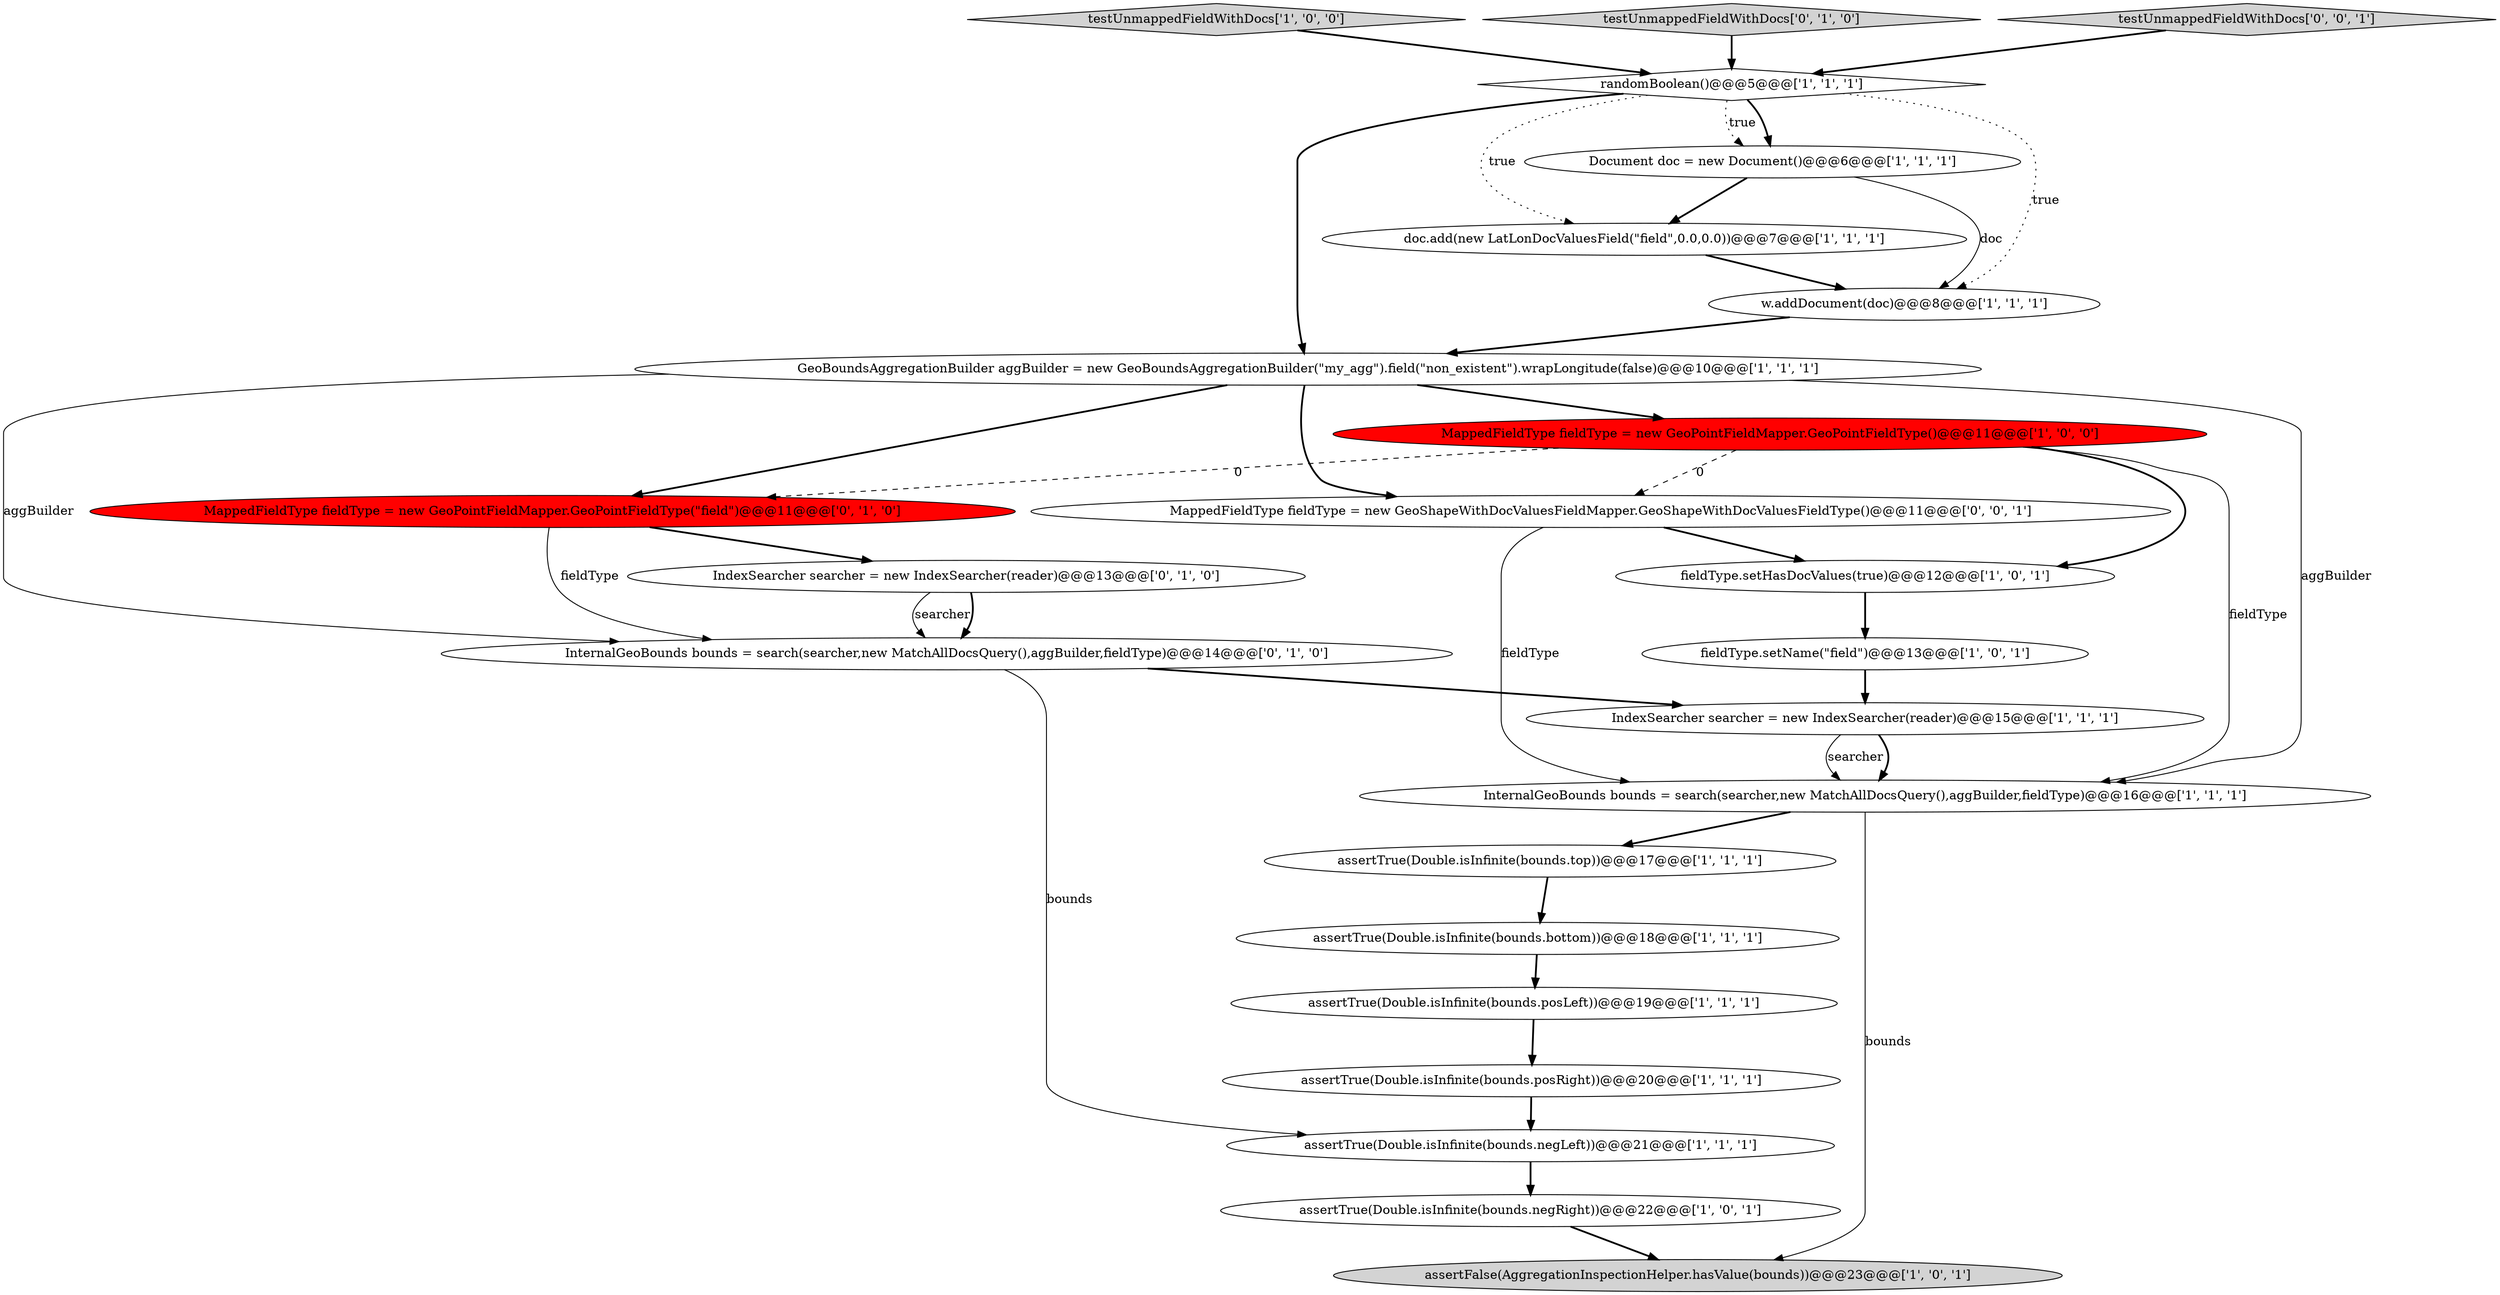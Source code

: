 digraph {
19 [style = filled, label = "InternalGeoBounds bounds = search(searcher,new MatchAllDocsQuery(),aggBuilder,fieldType)@@@14@@@['0', '1', '0']", fillcolor = white, shape = ellipse image = "AAA0AAABBB2BBB"];
18 [style = filled, label = "MappedFieldType fieldType = new GeoPointFieldMapper.GeoPointFieldType(\"field\")@@@11@@@['0', '1', '0']", fillcolor = red, shape = ellipse image = "AAA1AAABBB2BBB"];
11 [style = filled, label = "IndexSearcher searcher = new IndexSearcher(reader)@@@15@@@['1', '1', '1']", fillcolor = white, shape = ellipse image = "AAA0AAABBB1BBB"];
10 [style = filled, label = "testUnmappedFieldWithDocs['1', '0', '0']", fillcolor = lightgray, shape = diamond image = "AAA0AAABBB1BBB"];
23 [style = filled, label = "MappedFieldType fieldType = new GeoShapeWithDocValuesFieldMapper.GeoShapeWithDocValuesFieldType()@@@11@@@['0', '0', '1']", fillcolor = white, shape = ellipse image = "AAA0AAABBB3BBB"];
15 [style = filled, label = "GeoBoundsAggregationBuilder aggBuilder = new GeoBoundsAggregationBuilder(\"my_agg\").field(\"non_existent\").wrapLongitude(false)@@@10@@@['1', '1', '1']", fillcolor = white, shape = ellipse image = "AAA0AAABBB1BBB"];
14 [style = filled, label = "assertTrue(Double.isInfinite(bounds.top))@@@17@@@['1', '1', '1']", fillcolor = white, shape = ellipse image = "AAA0AAABBB1BBB"];
3 [style = filled, label = "assertTrue(Double.isInfinite(bounds.negLeft))@@@21@@@['1', '1', '1']", fillcolor = white, shape = ellipse image = "AAA0AAABBB1BBB"];
2 [style = filled, label = "randomBoolean()@@@5@@@['1', '1', '1']", fillcolor = white, shape = diamond image = "AAA0AAABBB1BBB"];
21 [style = filled, label = "testUnmappedFieldWithDocs['0', '1', '0']", fillcolor = lightgray, shape = diamond image = "AAA0AAABBB2BBB"];
17 [style = filled, label = "assertTrue(Double.isInfinite(bounds.bottom))@@@18@@@['1', '1', '1']", fillcolor = white, shape = ellipse image = "AAA0AAABBB1BBB"];
5 [style = filled, label = "fieldType.setHasDocValues(true)@@@12@@@['1', '0', '1']", fillcolor = white, shape = ellipse image = "AAA0AAABBB1BBB"];
6 [style = filled, label = "fieldType.setName(\"field\")@@@13@@@['1', '0', '1']", fillcolor = white, shape = ellipse image = "AAA0AAABBB1BBB"];
7 [style = filled, label = "doc.add(new LatLonDocValuesField(\"field\",0.0,0.0))@@@7@@@['1', '1', '1']", fillcolor = white, shape = ellipse image = "AAA0AAABBB1BBB"];
4 [style = filled, label = "Document doc = new Document()@@@6@@@['1', '1', '1']", fillcolor = white, shape = ellipse image = "AAA0AAABBB1BBB"];
8 [style = filled, label = "assertFalse(AggregationInspectionHelper.hasValue(bounds))@@@23@@@['1', '0', '1']", fillcolor = lightgray, shape = ellipse image = "AAA0AAABBB1BBB"];
0 [style = filled, label = "MappedFieldType fieldType = new GeoPointFieldMapper.GeoPointFieldType()@@@11@@@['1', '0', '0']", fillcolor = red, shape = ellipse image = "AAA1AAABBB1BBB"];
22 [style = filled, label = "testUnmappedFieldWithDocs['0', '0', '1']", fillcolor = lightgray, shape = diamond image = "AAA0AAABBB3BBB"];
20 [style = filled, label = "IndexSearcher searcher = new IndexSearcher(reader)@@@13@@@['0', '1', '0']", fillcolor = white, shape = ellipse image = "AAA0AAABBB2BBB"];
12 [style = filled, label = "assertTrue(Double.isInfinite(bounds.posLeft))@@@19@@@['1', '1', '1']", fillcolor = white, shape = ellipse image = "AAA0AAABBB1BBB"];
13 [style = filled, label = "InternalGeoBounds bounds = search(searcher,new MatchAllDocsQuery(),aggBuilder,fieldType)@@@16@@@['1', '1', '1']", fillcolor = white, shape = ellipse image = "AAA0AAABBB1BBB"];
1 [style = filled, label = "assertTrue(Double.isInfinite(bounds.negRight))@@@22@@@['1', '0', '1']", fillcolor = white, shape = ellipse image = "AAA0AAABBB1BBB"];
16 [style = filled, label = "w.addDocument(doc)@@@8@@@['1', '1', '1']", fillcolor = white, shape = ellipse image = "AAA0AAABBB1BBB"];
9 [style = filled, label = "assertTrue(Double.isInfinite(bounds.posRight))@@@20@@@['1', '1', '1']", fillcolor = white, shape = ellipse image = "AAA0AAABBB1BBB"];
16->15 [style = bold, label=""];
15->23 [style = bold, label=""];
1->8 [style = bold, label=""];
22->2 [style = bold, label=""];
23->5 [style = bold, label=""];
3->1 [style = bold, label=""];
18->19 [style = solid, label="fieldType"];
0->23 [style = dashed, label="0"];
14->17 [style = bold, label=""];
19->11 [style = bold, label=""];
15->19 [style = solid, label="aggBuilder"];
23->13 [style = solid, label="fieldType"];
12->9 [style = bold, label=""];
2->4 [style = bold, label=""];
15->18 [style = bold, label=""];
4->7 [style = bold, label=""];
21->2 [style = bold, label=""];
18->20 [style = bold, label=""];
17->12 [style = bold, label=""];
20->19 [style = solid, label="searcher"];
5->6 [style = bold, label=""];
2->7 [style = dotted, label="true"];
15->0 [style = bold, label=""];
6->11 [style = bold, label=""];
11->13 [style = bold, label=""];
7->16 [style = bold, label=""];
2->15 [style = bold, label=""];
2->4 [style = dotted, label="true"];
4->16 [style = solid, label="doc"];
0->13 [style = solid, label="fieldType"];
19->3 [style = solid, label="bounds"];
9->3 [style = bold, label=""];
0->18 [style = dashed, label="0"];
10->2 [style = bold, label=""];
15->13 [style = solid, label="aggBuilder"];
20->19 [style = bold, label=""];
13->8 [style = solid, label="bounds"];
13->14 [style = bold, label=""];
11->13 [style = solid, label="searcher"];
2->16 [style = dotted, label="true"];
0->5 [style = bold, label=""];
}
